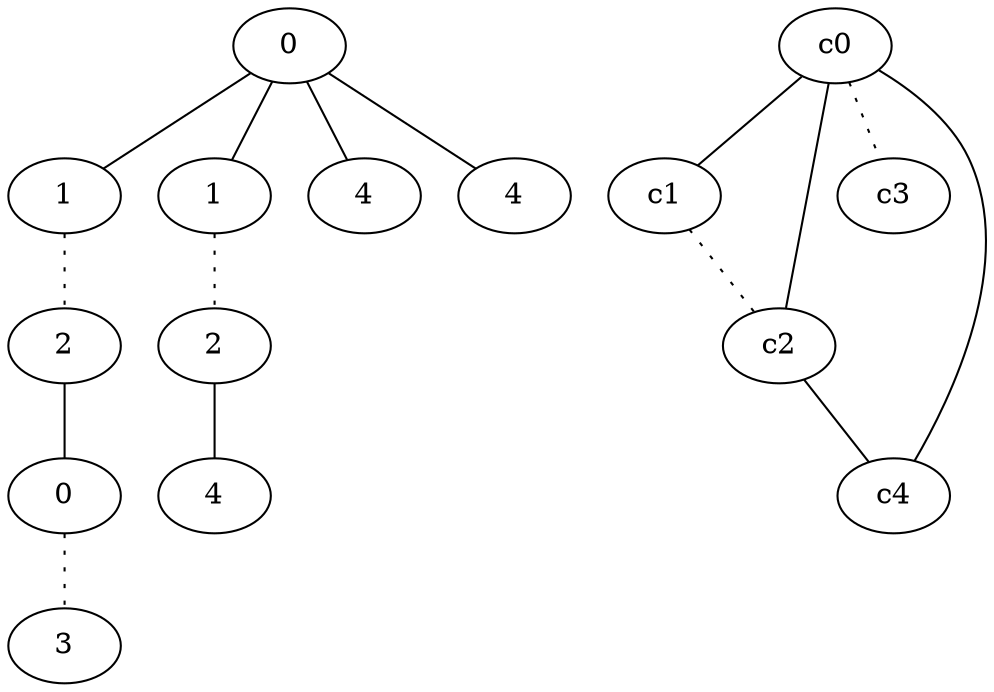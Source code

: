 graph {
a0[label=0];
a1[label=1];
a2[label=2];
a3[label=0];
a4[label=3];
a5[label=1];
a6[label=2];
a7[label=4];
a8[label=4];
a9[label=4];
a0 -- a1;
a0 -- a5;
a0 -- a8;
a0 -- a9;
a1 -- a2 [style=dotted];
a2 -- a3;
a3 -- a4 [style=dotted];
a5 -- a6 [style=dotted];
a6 -- a7;
c0 -- c1;
c0 -- c2;
c0 -- c3 [style=dotted];
c0 -- c4;
c1 -- c2 [style=dotted];
c2 -- c4;
}
